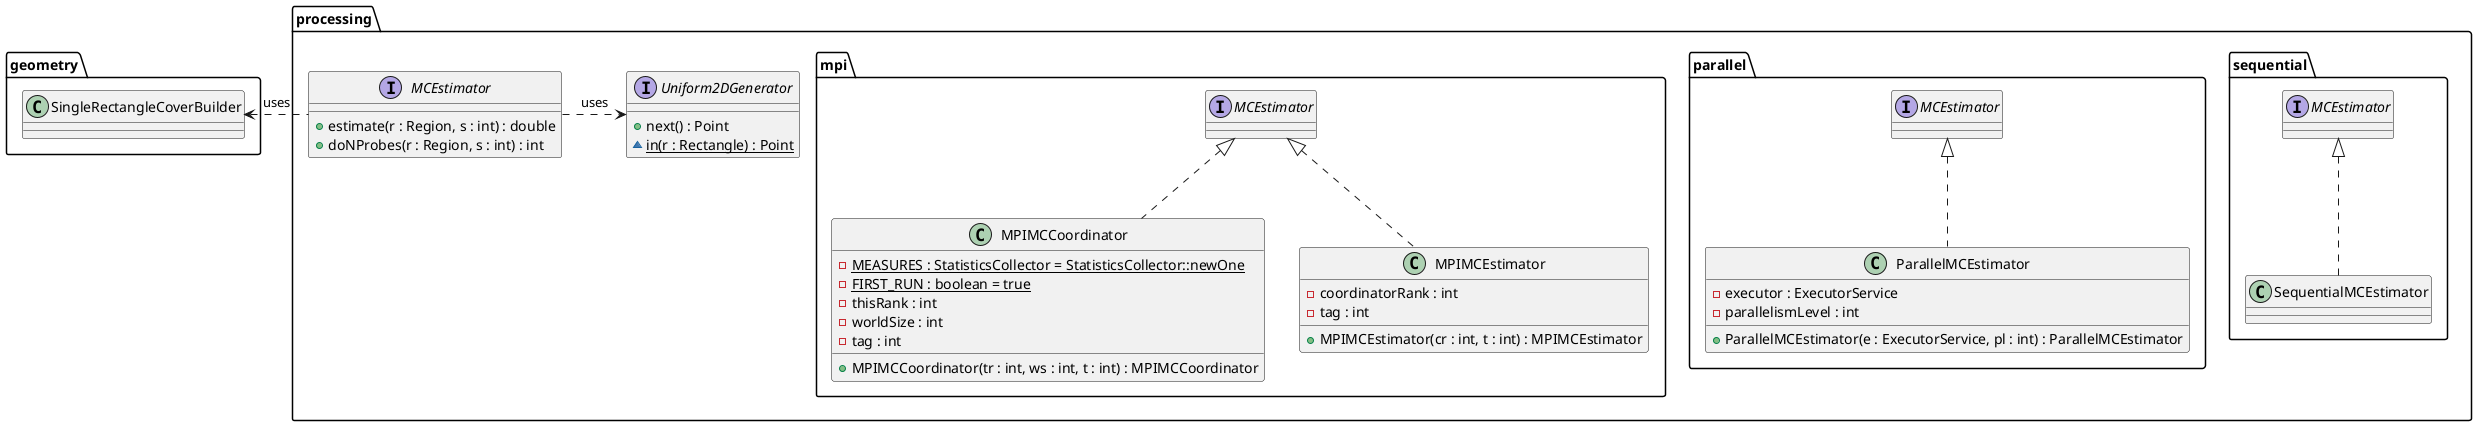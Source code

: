 @startuml

'package "java.util" {
'  class Random {
'    + nextDouble() : double
'  }
'}
'  package "java.util.concurrent" {
'    package "atomic" {
'      class AtomicInteger {
'       + AtomicInteger(i : int) : AtomicInteger
'       + addAndGet(i : int) : int
'      }
'    }
'
'    class CountDownLatch {
'      + CountDownLatch(i : int) : CountDownLatch
'      + countDown() : void
'      + await() : void
'    }
'
'    class CompletableFuture<T> {
'      + supplyAsync(s : Supplier<T>, e : ExecutorService)
'      + thenAcceptAsync(s : Consumer<? extends T>) : CompletableFuture<Void>
'    }
'  }

'package "com.google.common.base" {
'  class Stopwatch {
'    + elapsed(tu : TimeUnit) : long
'    + {static} createStarted() : Stopwatch
'  }
'}

'package "mpi" {
'  class MPI {
'    + {static} COMM_WORLD : Intracom
'  }

'  class Intracom {
'    + Recv(b : Object, o : int, c : int, dt : DataType, s : int, t : int) : Status
'    + Isend(b : Object, o : int, c : int, dt : DataType, d : int, t : int) : Request
'  }
'}

package "geometry" {
  class SingleRectangleCoverBuilder {
  }
}

'package "performance.utils" {
'  class StatisticsCollector
'}

package "processing" {
  interface MCEstimator {
    + estimate(r : Region, s : int) : double
    + doNProbes(r : Region, s : int) : int
  }
  MCEstimator .left.> SingleRectangleCoverBuilder : uses
  MCEstimator .right.> Uniform2DGenerator : uses

  interface Uniform2DGenerator {
    + next() : Point
    ~ {static} in(r : Rectangle) : Point
  }
'  Uniform2DGenerator .left.> Random : uses

  package "processing.sequential" {
    class SequentialMCEstimator implements MCEstimator
  }

  package "processing.parallel" {
    class ParallelMCEstimator implements MCEstimator {
      - executor : ExecutorService
      - parallelismLevel : int
      + ParallelMCEstimator(e : ExecutorService, pl : int) : ParallelMCEstimator
    }
'    ParallelMCEstimator ..> AtomicInteger : uses
'    ParallelMCEstimator ..> CountDownLatch : uses
'    ParallelMCEstimator ..> CompletableFuture : uses
  }

  package "processing.mpi" {
    class MPIMCCoordinator implements MCEstimator {
      - {static} MEASURES : StatisticsCollector = StatisticsCollector::newOne
      - {static} FIRST_RUN : boolean = true
      - thisRank : int
      - worldSize : int
      - tag : int
      + MPIMCCoordinator(tr : int, ws : int, t : int) : MPIMCCoordinator
    }
'    MPIMCCoordinator ..> StatisticsCollector : uses
'    MPIMCCoordinator ..> Stopwatch : uses
'    MPIMCCoordinator ..> MPI : uses
'    MPIMCCoordinator ..> Intracom : uses

    class MPIMCEstimator implements MCEstimator {
      - coordinatorRank : int
      - tag : int
      + MPIMCEstimator(cr : int, t : int) : MPIMCEstimator
    }
'    MPIMCEstimator ..> MPI : uses
'    MPIMCEstimator ..> Intracom : uses
  }
}

@enduml